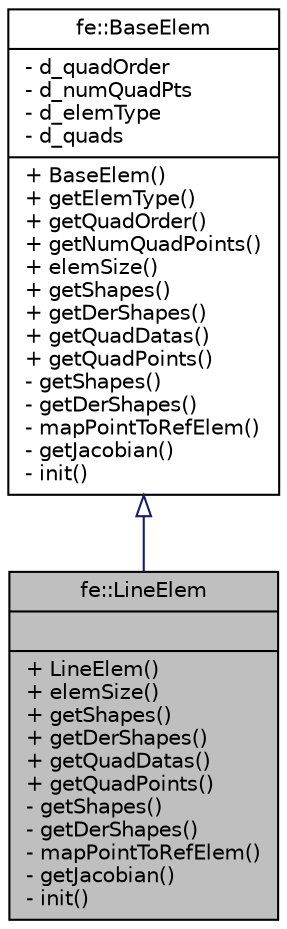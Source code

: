 digraph "fe::LineElem"
{
  edge [fontname="Helvetica",fontsize="10",labelfontname="Helvetica",labelfontsize="10"];
  node [fontname="Helvetica",fontsize="10",shape=record];
  Node0 [label="{fe::LineElem\n||+ LineElem()\l+ elemSize()\l+ getShapes()\l+ getDerShapes()\l+ getQuadDatas()\l+ getQuadPoints()\l- getShapes()\l- getDerShapes()\l- mapPointToRefElem()\l- getJacobian()\l- init()\l}",height=0.2,width=0.4,color="black", fillcolor="grey75", style="filled", fontcolor="black"];
  Node1 -> Node0 [dir="back",color="midnightblue",fontsize="10",style="solid",arrowtail="onormal",fontname="Helvetica"];
  Node1 [label="{fe::BaseElem\n|- d_quadOrder\l- d_numQuadPts\l- d_elemType\l- d_quads\l|+ BaseElem()\l+ getElemType()\l+ getQuadOrder()\l+ getNumQuadPoints()\l+ elemSize()\l+ getShapes()\l+ getDerShapes()\l+ getQuadDatas()\l+ getQuadPoints()\l- getShapes()\l- getDerShapes()\l- mapPointToRefElem()\l- getJacobian()\l- init()\l}",height=0.2,width=0.4,color="black", fillcolor="white", style="filled",URL="$classfe_1_1BaseElem.html",tooltip="A base class which provides methods to map points to/from reference element and to compute quadrature..."];
}
